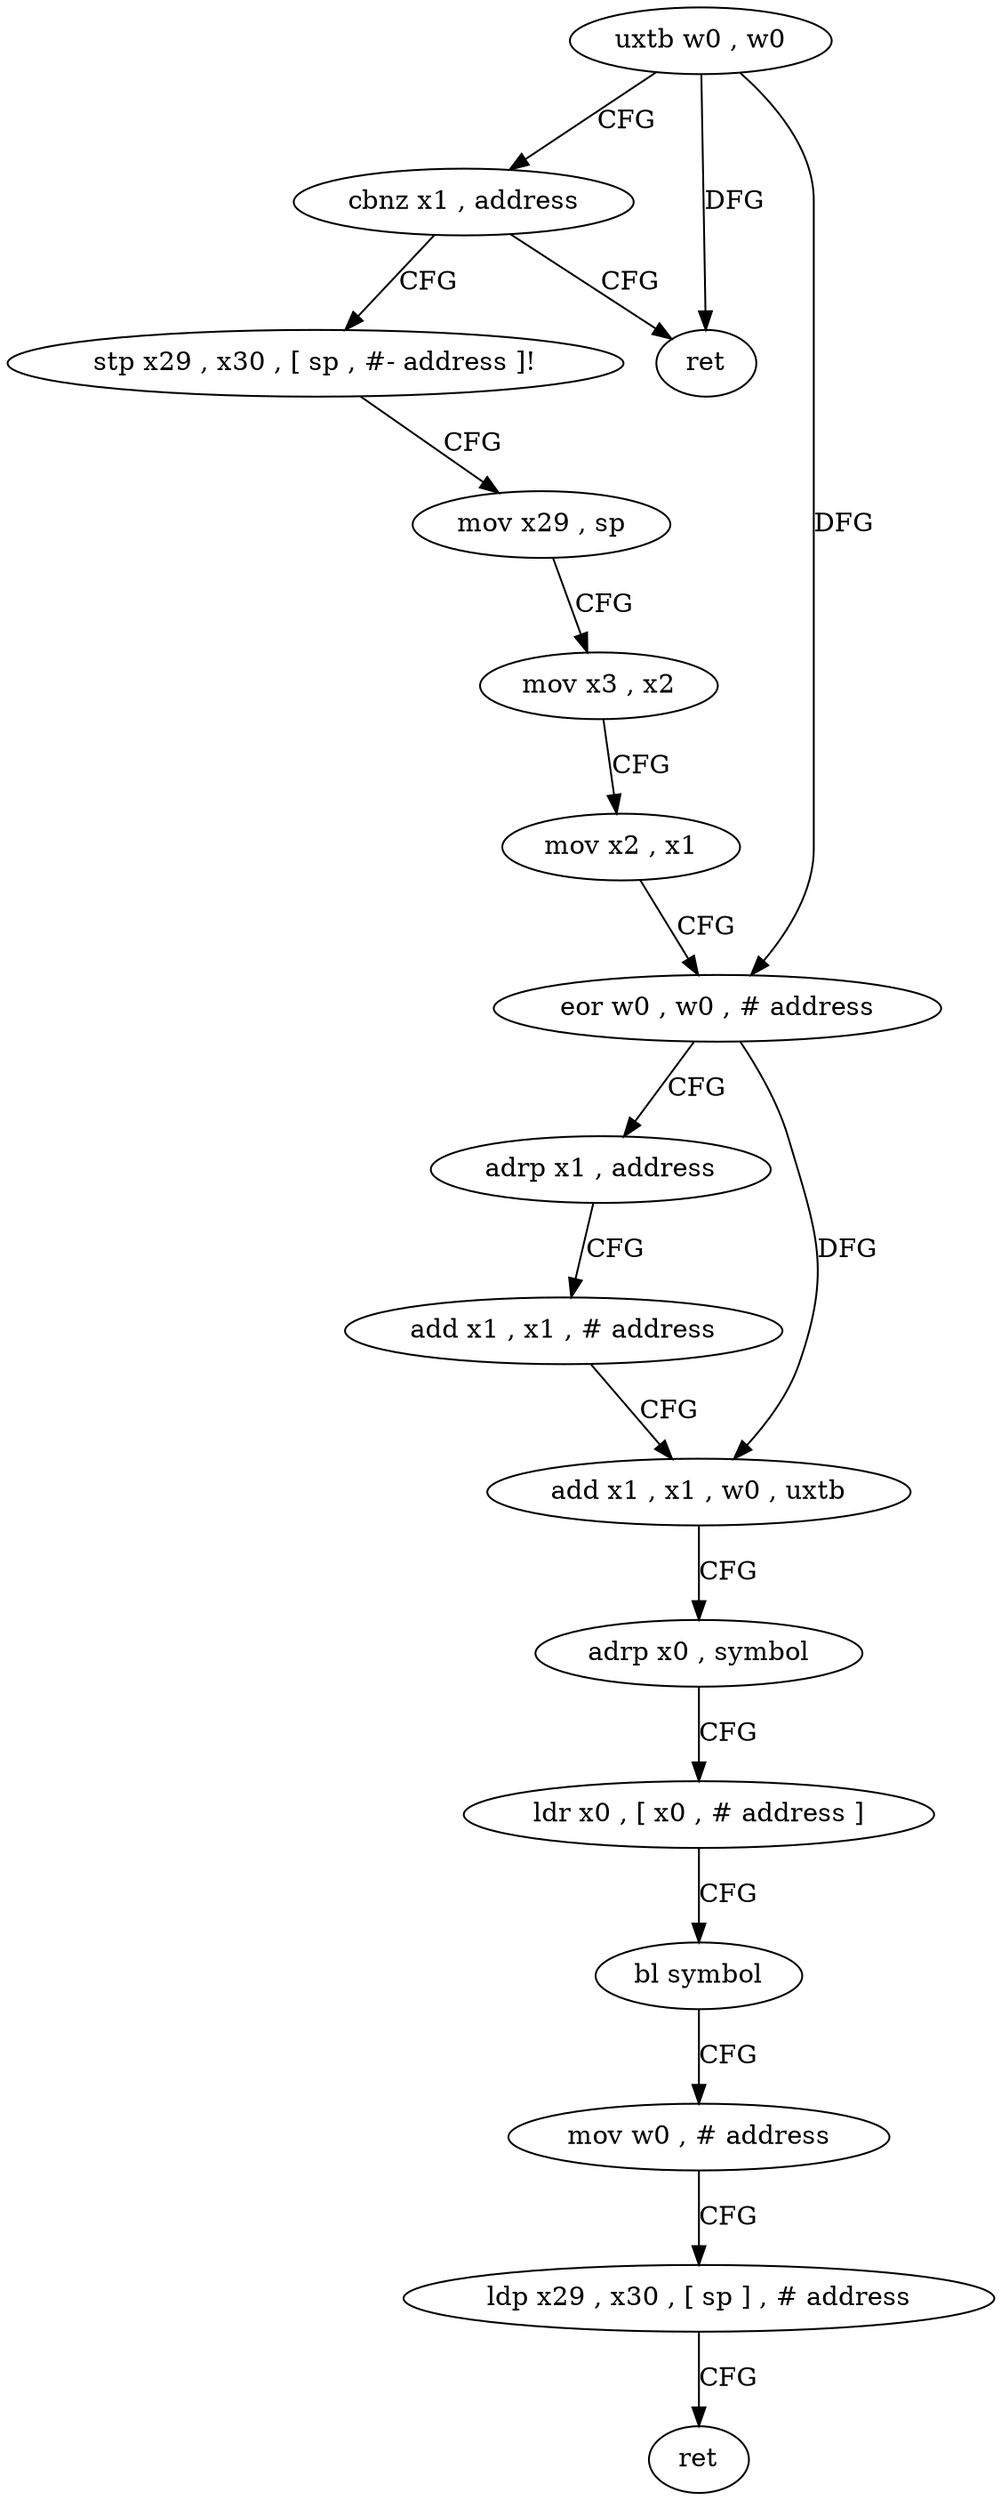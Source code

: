 digraph "func" {
"4301220" [label = "uxtb w0 , w0" ]
"4301224" [label = "cbnz x1 , address" ]
"4301232" [label = "stp x29 , x30 , [ sp , #- address ]!" ]
"4301228" [label = "ret" ]
"4301236" [label = "mov x29 , sp" ]
"4301240" [label = "mov x3 , x2" ]
"4301244" [label = "mov x2 , x1" ]
"4301248" [label = "eor w0 , w0 , # address" ]
"4301252" [label = "adrp x1 , address" ]
"4301256" [label = "add x1 , x1 , # address" ]
"4301260" [label = "add x1 , x1 , w0 , uxtb" ]
"4301264" [label = "adrp x0 , symbol" ]
"4301268" [label = "ldr x0 , [ x0 , # address ]" ]
"4301272" [label = "bl symbol" ]
"4301276" [label = "mov w0 , # address" ]
"4301280" [label = "ldp x29 , x30 , [ sp ] , # address" ]
"4301284" [label = "ret" ]
"4301220" -> "4301224" [ label = "CFG" ]
"4301220" -> "4301248" [ label = "DFG" ]
"4301220" -> "4301228" [ label = "DFG" ]
"4301224" -> "4301232" [ label = "CFG" ]
"4301224" -> "4301228" [ label = "CFG" ]
"4301232" -> "4301236" [ label = "CFG" ]
"4301236" -> "4301240" [ label = "CFG" ]
"4301240" -> "4301244" [ label = "CFG" ]
"4301244" -> "4301248" [ label = "CFG" ]
"4301248" -> "4301252" [ label = "CFG" ]
"4301248" -> "4301260" [ label = "DFG" ]
"4301252" -> "4301256" [ label = "CFG" ]
"4301256" -> "4301260" [ label = "CFG" ]
"4301260" -> "4301264" [ label = "CFG" ]
"4301264" -> "4301268" [ label = "CFG" ]
"4301268" -> "4301272" [ label = "CFG" ]
"4301272" -> "4301276" [ label = "CFG" ]
"4301276" -> "4301280" [ label = "CFG" ]
"4301280" -> "4301284" [ label = "CFG" ]
}
